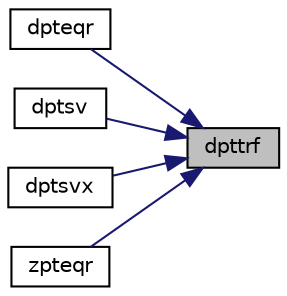 digraph "dpttrf"
{
 // LATEX_PDF_SIZE
  edge [fontname="Helvetica",fontsize="10",labelfontname="Helvetica",labelfontsize="10"];
  node [fontname="Helvetica",fontsize="10",shape=record];
  rankdir="RL";
  Node1 [label="dpttrf",height=0.2,width=0.4,color="black", fillcolor="grey75", style="filled", fontcolor="black",tooltip="DPTTRF"];
  Node1 -> Node2 [dir="back",color="midnightblue",fontsize="10",style="solid",fontname="Helvetica"];
  Node2 [label="dpteqr",height=0.2,width=0.4,color="black", fillcolor="white", style="filled",URL="$dpteqr_8f.html#a03d834df95ce593c02831f77602cfa7d",tooltip="DPTEQR"];
  Node1 -> Node3 [dir="back",color="midnightblue",fontsize="10",style="solid",fontname="Helvetica"];
  Node3 [label="dptsv",height=0.2,width=0.4,color="black", fillcolor="white", style="filled",URL="$dptsv_8f.html#af1bd4c731915bd8755a4da8086fd79a8",tooltip="DPTSV computes the solution to system of linear equations A * X = B for PT matrices"];
  Node1 -> Node4 [dir="back",color="midnightblue",fontsize="10",style="solid",fontname="Helvetica"];
  Node4 [label="dptsvx",height=0.2,width=0.4,color="black", fillcolor="white", style="filled",URL="$dptsvx_8f.html#a9584fd037291be2dff42741bb3215772",tooltip="DPTSVX computes the solution to system of linear equations A * X = B for PT matrices"];
  Node1 -> Node5 [dir="back",color="midnightblue",fontsize="10",style="solid",fontname="Helvetica"];
  Node5 [label="zpteqr",height=0.2,width=0.4,color="black", fillcolor="white", style="filled",URL="$zpteqr_8f.html#a08d07a22ba5f50a14d9caf644723b5c3",tooltip="ZPTEQR"];
}
